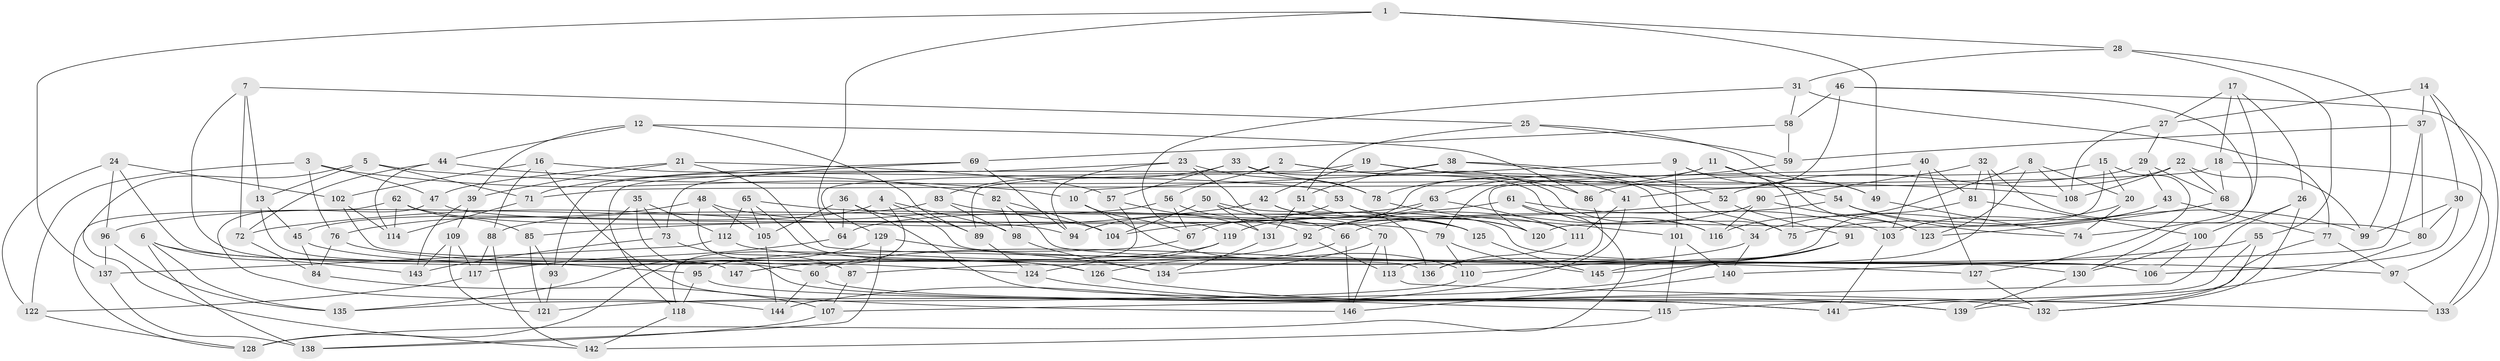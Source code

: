 // Generated by graph-tools (version 1.1) at 2025/11/02/27/25 16:11:43]
// undirected, 147 vertices, 294 edges
graph export_dot {
graph [start="1"]
  node [color=gray90,style=filled];
  1;
  2;
  3;
  4;
  5;
  6;
  7;
  8;
  9;
  10;
  11;
  12;
  13;
  14;
  15;
  16;
  17;
  18;
  19;
  20;
  21;
  22;
  23;
  24;
  25;
  26;
  27;
  28;
  29;
  30;
  31;
  32;
  33;
  34;
  35;
  36;
  37;
  38;
  39;
  40;
  41;
  42;
  43;
  44;
  45;
  46;
  47;
  48;
  49;
  50;
  51;
  52;
  53;
  54;
  55;
  56;
  57;
  58;
  59;
  60;
  61;
  62;
  63;
  64;
  65;
  66;
  67;
  68;
  69;
  70;
  71;
  72;
  73;
  74;
  75;
  76;
  77;
  78;
  79;
  80;
  81;
  82;
  83;
  84;
  85;
  86;
  87;
  88;
  89;
  90;
  91;
  92;
  93;
  94;
  95;
  96;
  97;
  98;
  99;
  100;
  101;
  102;
  103;
  104;
  105;
  106;
  107;
  108;
  109;
  110;
  111;
  112;
  113;
  114;
  115;
  116;
  117;
  118;
  119;
  120;
  121;
  122;
  123;
  124;
  125;
  126;
  127;
  128;
  129;
  130;
  131;
  132;
  133;
  134;
  135;
  136;
  137;
  138;
  139;
  140;
  141;
  142;
  143;
  144;
  145;
  146;
  147;
  1 -- 28;
  1 -- 49;
  1 -- 137;
  1 -- 64;
  2 -- 34;
  2 -- 56;
  2 -- 86;
  2 -- 129;
  3 -- 122;
  3 -- 76;
  3 -- 47;
  3 -- 10;
  4 -- 45;
  4 -- 89;
  4 -- 98;
  4 -- 128;
  5 -- 108;
  5 -- 142;
  5 -- 71;
  5 -- 13;
  6 -- 135;
  6 -- 143;
  6 -- 138;
  6 -- 95;
  7 -- 25;
  7 -- 60;
  7 -- 72;
  7 -- 13;
  8 -- 116;
  8 -- 123;
  8 -- 20;
  8 -- 108;
  9 -- 75;
  9 -- 10;
  9 -- 101;
  9 -- 54;
  10 -- 67;
  10 -- 110;
  11 -- 67;
  11 -- 78;
  11 -- 49;
  11 -- 123;
  12 -- 86;
  12 -- 44;
  12 -- 39;
  12 -- 89;
  13 -- 45;
  13 -- 147;
  14 -- 27;
  14 -- 30;
  14 -- 37;
  14 -- 97;
  15 -- 86;
  15 -- 127;
  15 -- 20;
  15 -- 120;
  16 -- 102;
  16 -- 88;
  16 -- 146;
  16 -- 53;
  17 -- 74;
  17 -- 18;
  17 -- 26;
  17 -- 27;
  18 -- 71;
  18 -- 68;
  18 -- 133;
  19 -- 118;
  19 -- 42;
  19 -- 41;
  19 -- 75;
  20 -- 34;
  20 -- 74;
  21 -- 47;
  21 -- 97;
  21 -- 39;
  21 -- 57;
  22 -- 68;
  22 -- 108;
  22 -- 52;
  22 -- 99;
  23 -- 78;
  23 -- 125;
  23 -- 94;
  23 -- 93;
  24 -- 96;
  24 -- 102;
  24 -- 122;
  24 -- 147;
  25 -- 59;
  25 -- 49;
  25 -- 51;
  26 -- 107;
  26 -- 100;
  26 -- 132;
  27 -- 29;
  27 -- 108;
  28 -- 99;
  28 -- 55;
  28 -- 31;
  29 -- 68;
  29 -- 43;
  29 -- 41;
  30 -- 80;
  30 -- 106;
  30 -- 99;
  31 -- 77;
  31 -- 58;
  31 -- 119;
  32 -- 90;
  32 -- 80;
  32 -- 145;
  32 -- 81;
  33 -- 83;
  33 -- 78;
  33 -- 57;
  33 -- 116;
  34 -- 140;
  34 -- 60;
  35 -- 112;
  35 -- 139;
  35 -- 73;
  35 -- 93;
  36 -- 64;
  36 -- 141;
  36 -- 105;
  36 -- 106;
  37 -- 80;
  37 -- 59;
  37 -- 87;
  38 -- 52;
  38 -- 89;
  38 -- 51;
  38 -- 75;
  39 -- 109;
  39 -- 143;
  40 -- 120;
  40 -- 103;
  40 -- 81;
  40 -- 127;
  41 -- 144;
  41 -- 111;
  42 -- 120;
  42 -- 136;
  42 -- 72;
  43 -- 75;
  43 -- 77;
  43 -- 103;
  44 -- 114;
  44 -- 82;
  44 -- 72;
  45 -- 124;
  45 -- 84;
  46 -- 133;
  46 -- 79;
  46 -- 58;
  46 -- 130;
  47 -- 144;
  47 -- 79;
  48 -- 104;
  48 -- 87;
  48 -- 105;
  48 -- 76;
  49 -- 74;
  50 -- 131;
  50 -- 106;
  50 -- 70;
  50 -- 104;
  51 -- 125;
  51 -- 131;
  52 -- 104;
  52 -- 91;
  53 -- 120;
  53 -- 94;
  53 -- 111;
  54 -- 74;
  54 -- 66;
  54 -- 99;
  55 -- 115;
  55 -- 140;
  55 -- 132;
  56 -- 66;
  56 -- 67;
  56 -- 88;
  57 -- 118;
  57 -- 131;
  58 -- 69;
  58 -- 59;
  59 -- 63;
  60 -- 144;
  60 -- 132;
  61 -- 103;
  61 -- 116;
  61 -- 128;
  61 -- 85;
  62 -- 85;
  62 -- 128;
  62 -- 94;
  62 -- 114;
  63 -- 111;
  63 -- 119;
  63 -- 64;
  64 -- 117;
  65 -- 92;
  65 -- 105;
  65 -- 112;
  65 -- 126;
  66 -- 126;
  66 -- 146;
  67 -- 95;
  68 -- 123;
  69 -- 73;
  69 -- 94;
  69 -- 71;
  70 -- 134;
  70 -- 146;
  70 -- 113;
  71 -- 114;
  72 -- 84;
  73 -- 87;
  73 -- 143;
  76 -- 84;
  76 -- 126;
  77 -- 97;
  77 -- 141;
  78 -- 101;
  79 -- 145;
  79 -- 110;
  80 -- 139;
  81 -- 136;
  81 -- 100;
  82 -- 104;
  82 -- 130;
  82 -- 98;
  83 -- 98;
  83 -- 125;
  83 -- 96;
  84 -- 107;
  85 -- 93;
  85 -- 121;
  86 -- 113;
  87 -- 107;
  88 -- 117;
  88 -- 142;
  89 -- 124;
  90 -- 92;
  90 -- 123;
  90 -- 116;
  91 -- 121;
  91 -- 110;
  91 -- 145;
  92 -- 113;
  92 -- 147;
  93 -- 121;
  95 -- 118;
  95 -- 115;
  96 -- 135;
  96 -- 137;
  97 -- 133;
  98 -- 134;
  100 -- 106;
  100 -- 130;
  101 -- 140;
  101 -- 115;
  102 -- 114;
  102 -- 136;
  103 -- 141;
  105 -- 144;
  107 -- 138;
  109 -- 121;
  109 -- 117;
  109 -- 143;
  110 -- 135;
  111 -- 136;
  112 -- 137;
  112 -- 127;
  113 -- 133;
  115 -- 142;
  117 -- 122;
  118 -- 142;
  119 -- 124;
  119 -- 147;
  122 -- 128;
  124 -- 141;
  125 -- 145;
  126 -- 139;
  127 -- 132;
  129 -- 135;
  129 -- 134;
  129 -- 138;
  130 -- 139;
  131 -- 134;
  137 -- 138;
  140 -- 146;
}
